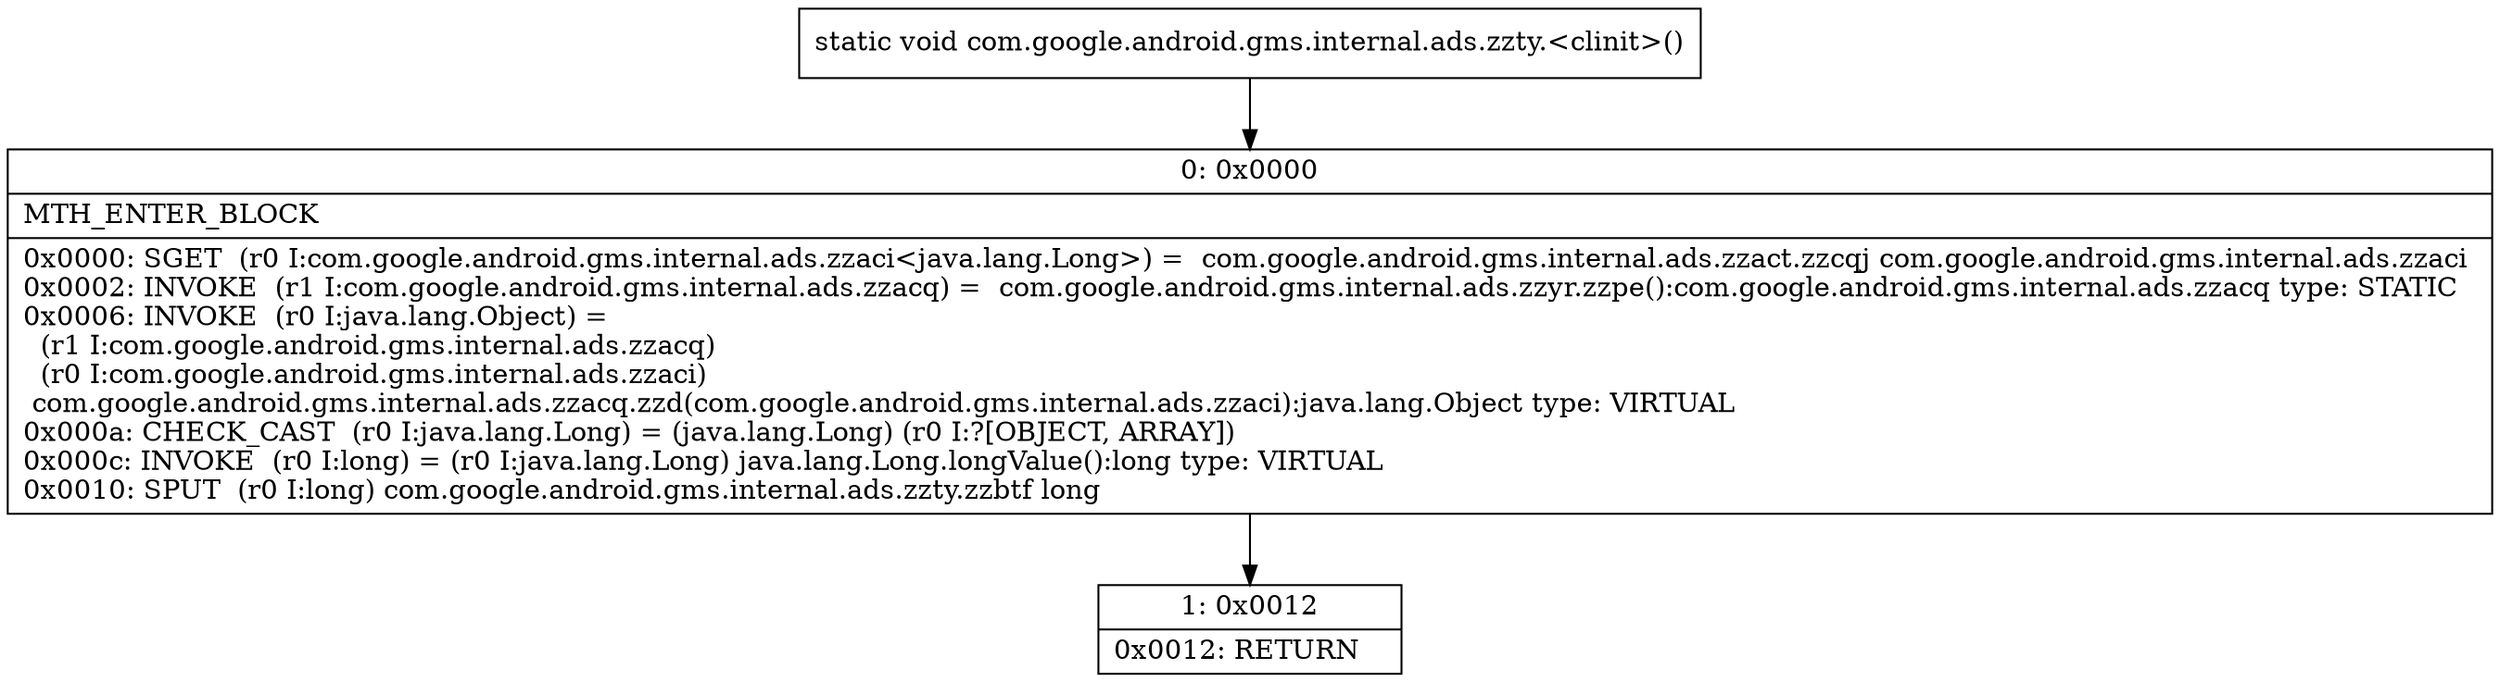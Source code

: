 digraph "CFG forcom.google.android.gms.internal.ads.zzty.\<clinit\>()V" {
Node_0 [shape=record,label="{0\:\ 0x0000|MTH_ENTER_BLOCK\l|0x0000: SGET  (r0 I:com.google.android.gms.internal.ads.zzaci\<java.lang.Long\>) =  com.google.android.gms.internal.ads.zzact.zzcqj com.google.android.gms.internal.ads.zzaci \l0x0002: INVOKE  (r1 I:com.google.android.gms.internal.ads.zzacq) =  com.google.android.gms.internal.ads.zzyr.zzpe():com.google.android.gms.internal.ads.zzacq type: STATIC \l0x0006: INVOKE  (r0 I:java.lang.Object) = \l  (r1 I:com.google.android.gms.internal.ads.zzacq)\l  (r0 I:com.google.android.gms.internal.ads.zzaci)\l com.google.android.gms.internal.ads.zzacq.zzd(com.google.android.gms.internal.ads.zzaci):java.lang.Object type: VIRTUAL \l0x000a: CHECK_CAST  (r0 I:java.lang.Long) = (java.lang.Long) (r0 I:?[OBJECT, ARRAY]) \l0x000c: INVOKE  (r0 I:long) = (r0 I:java.lang.Long) java.lang.Long.longValue():long type: VIRTUAL \l0x0010: SPUT  (r0 I:long) com.google.android.gms.internal.ads.zzty.zzbtf long \l}"];
Node_1 [shape=record,label="{1\:\ 0x0012|0x0012: RETURN   \l}"];
MethodNode[shape=record,label="{static void com.google.android.gms.internal.ads.zzty.\<clinit\>() }"];
MethodNode -> Node_0;
Node_0 -> Node_1;
}

